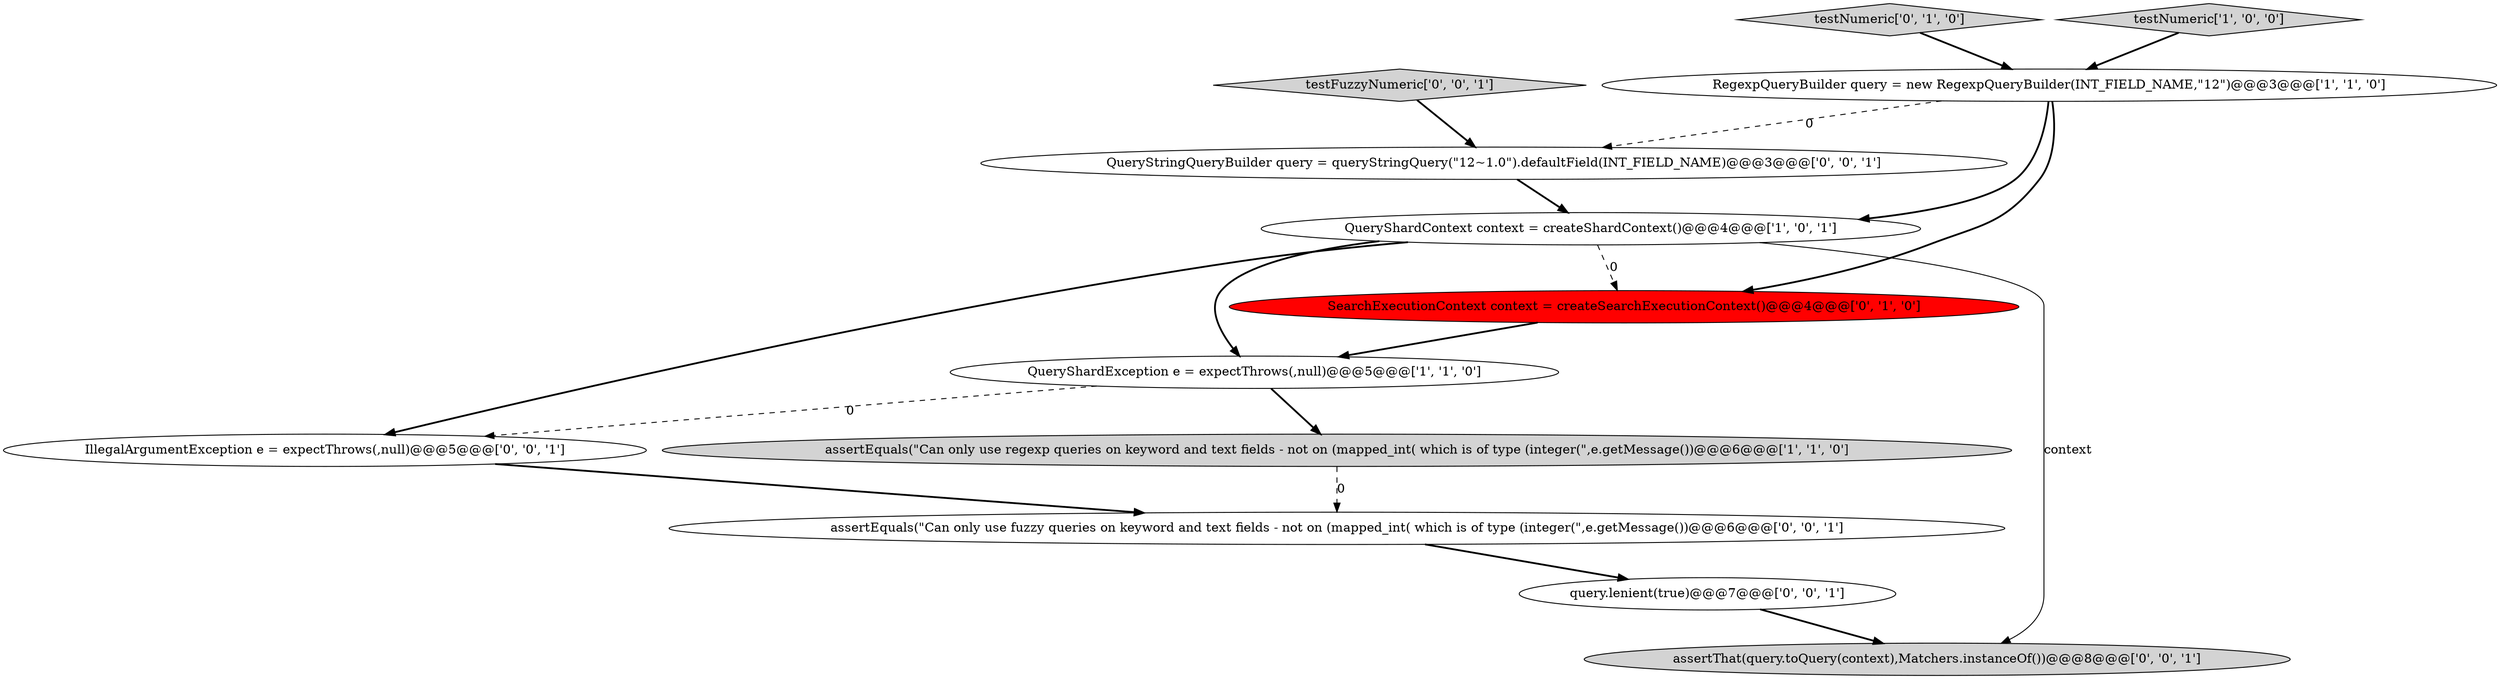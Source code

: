 digraph {
7 [style = filled, label = "QueryStringQueryBuilder query = queryStringQuery(\"12~1.0\").defaultField(INT_FIELD_NAME)@@@3@@@['0', '0', '1']", fillcolor = white, shape = ellipse image = "AAA0AAABBB3BBB"];
9 [style = filled, label = "assertEquals(\"Can only use fuzzy queries on keyword and text fields - not on (mapped_int( which is of type (integer(\",e.getMessage())@@@6@@@['0', '0', '1']", fillcolor = white, shape = ellipse image = "AAA0AAABBB3BBB"];
4 [style = filled, label = "QueryShardException e = expectThrows(,null)@@@5@@@['1', '1', '0']", fillcolor = white, shape = ellipse image = "AAA0AAABBB1BBB"];
2 [style = filled, label = "assertEquals(\"Can only use regexp queries on keyword and text fields - not on (mapped_int( which is of type (integer(\",e.getMessage())@@@6@@@['1', '1', '0']", fillcolor = lightgray, shape = ellipse image = "AAA0AAABBB1BBB"];
5 [style = filled, label = "SearchExecutionContext context = createSearchExecutionContext()@@@4@@@['0', '1', '0']", fillcolor = red, shape = ellipse image = "AAA1AAABBB2BBB"];
6 [style = filled, label = "testNumeric['0', '1', '0']", fillcolor = lightgray, shape = diamond image = "AAA0AAABBB2BBB"];
12 [style = filled, label = "query.lenient(true)@@@7@@@['0', '0', '1']", fillcolor = white, shape = ellipse image = "AAA0AAABBB3BBB"];
8 [style = filled, label = "testFuzzyNumeric['0', '0', '1']", fillcolor = lightgray, shape = diamond image = "AAA0AAABBB3BBB"];
3 [style = filled, label = "QueryShardContext context = createShardContext()@@@4@@@['1', '0', '1']", fillcolor = white, shape = ellipse image = "AAA0AAABBB1BBB"];
0 [style = filled, label = "testNumeric['1', '0', '0']", fillcolor = lightgray, shape = diamond image = "AAA0AAABBB1BBB"];
10 [style = filled, label = "assertThat(query.toQuery(context),Matchers.instanceOf())@@@8@@@['0', '0', '1']", fillcolor = lightgray, shape = ellipse image = "AAA0AAABBB3BBB"];
1 [style = filled, label = "RegexpQueryBuilder query = new RegexpQueryBuilder(INT_FIELD_NAME,\"12\")@@@3@@@['1', '1', '0']", fillcolor = white, shape = ellipse image = "AAA0AAABBB1BBB"];
11 [style = filled, label = "IllegalArgumentException e = expectThrows(,null)@@@5@@@['0', '0', '1']", fillcolor = white, shape = ellipse image = "AAA0AAABBB3BBB"];
1->3 [style = bold, label=""];
1->5 [style = bold, label=""];
3->11 [style = bold, label=""];
6->1 [style = bold, label=""];
3->5 [style = dashed, label="0"];
12->10 [style = bold, label=""];
9->12 [style = bold, label=""];
4->2 [style = bold, label=""];
4->11 [style = dashed, label="0"];
1->7 [style = dashed, label="0"];
11->9 [style = bold, label=""];
2->9 [style = dashed, label="0"];
3->4 [style = bold, label=""];
0->1 [style = bold, label=""];
3->10 [style = solid, label="context"];
7->3 [style = bold, label=""];
5->4 [style = bold, label=""];
8->7 [style = bold, label=""];
}
